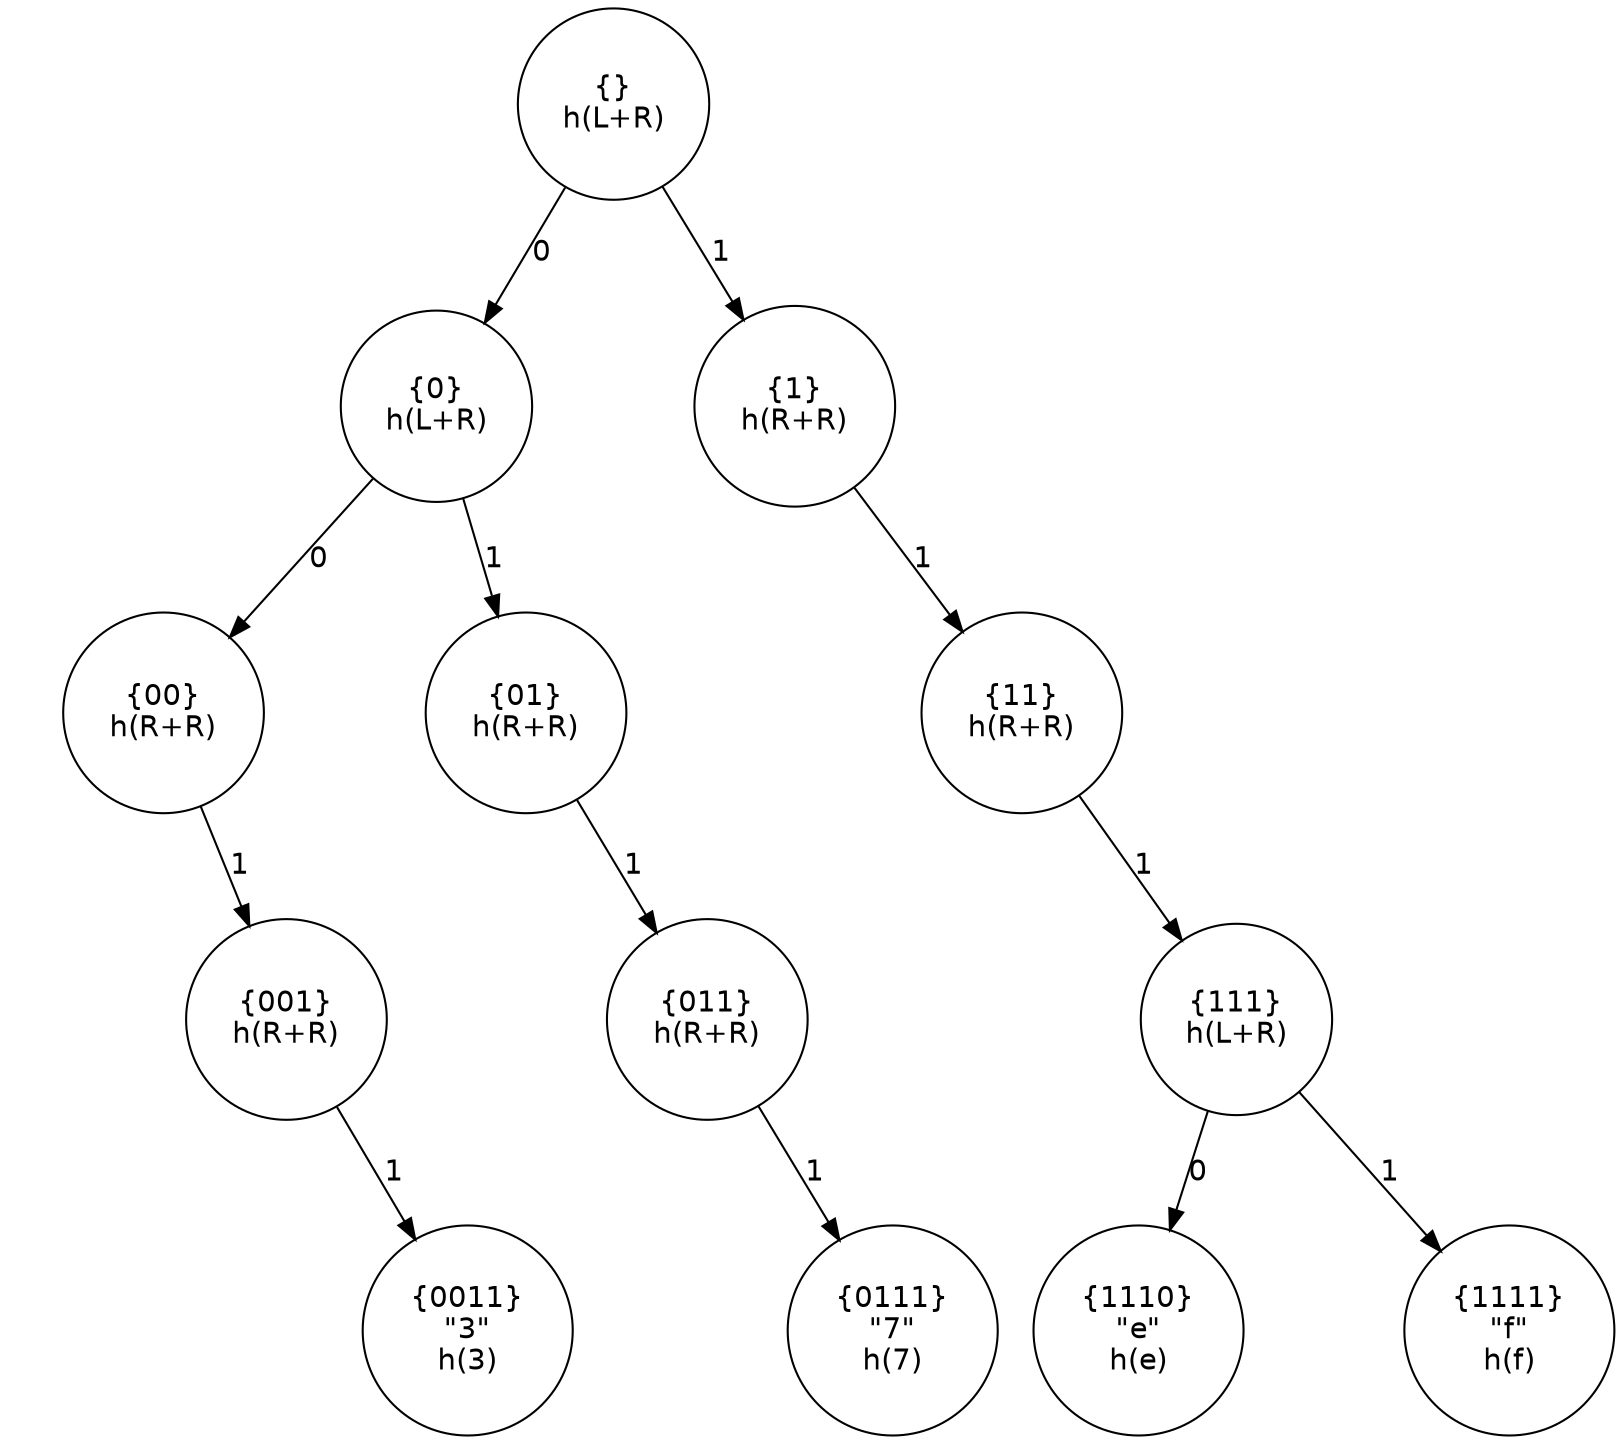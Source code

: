 digraph A {
	graph [fontname = "Helvetica"];
	node [fontname = "Helvetica",shape=circle,width=0.6];
	edge [fontname = "Helvetica"];

	n [label="{}\nh(L+R)"];
	n0 [label="{0}\nh(L+R)"];
	n1 [label="{1}\nh(R+R)"];

	n00 [label="{00}\nh(R+R)"];
	n001 [label="{001}\nh(R+R)"];
	n0011 [label="{0011}\n\"3\"\nh(3)"];

	n01 [label="{01}\nh(R+R)"];
	n011 [label="{011}\nh(R+R)"];
	n0111 [label="{0111}\n\"7\"\nh(7)"];

	n11 [label="{11}\nh(R+R)"];
	n111 [label="{111}\nh(L+R)"];
	n1111 [label="{1111}\n\"f\"\nh(f)"];

	n1110 [label="{1110}\n\"e\"\nh(e)"];

	n -> n0 [label="0"];
	mA [label="", width=0.1, style=invis];
	n -> mA [style=invis];
	n -> n1 [label="1"];
	{rank=same n0 -> mA -> n1 [style=invis]};

	n0 -> n00 [label="0"];
	mn0 [label="", width=0.1, style=invis];
	n0 -> mn0 [style=invis];
	n0 -> n01 [label="1"];
	{rank=same n00 -> mn0 -> n01 [style=invis]};

	n10 [label="", width=0.1, style=invis];
	n1 -> n10 [style=invis];
	mn1 [label="", width=0.1, style=invis];
	n1 -> mn1 [style=invis];
	n1 -> n11 [label="1"];
	{rank=same n10 -> mn1 -> n11 [style=invis]};

	n000 [label="", width=0.1, style=invis];
	n00 -> n000  [style=invis];
	mn00 [label="", width=0.1, style=invis];
	n00 -> mn00 [style=invis];
	n00 -> n001 [label="1"];
	{rank=same n000 -> mn00 -> n001 [style=invis]};

	n010 [label="", width=0.1, style=invis];
	n01 -> n010  [style=invis];
	mn01 [label="", width=0.1, style=invis];
	n01 -> mn01 [style=invis];
	n01 -> n011 [label="1"];
	{rank=same n010 -> mn01 -> n011 [style=invis]};

	n110 [label="", width=0.1, style=invis];
	n11 -> n110  [style=invis];
	mn11 [label="", width=0.1, style=invis];
	n11 -> mn11 [style=invis];
	n11 -> n111 [label="1"];
	{rank=same n110 -> mn11 -> n111 [style=invis]};

	n0010 [label="", width=0.1, style=invis];
	n001 -> n0010  [style=invis];
	mn001 [label="", width=0.1, style=invis];
	n001 -> mn001 [style=invis];
	n001 -> n0011 [label="1"];
	{rank=same n0010 -> mn001 -> n0011 [style=invis]};

	n0110 [label="", width=0.1, style=invis];
	n011 -> n0110  [style=invis];
	mn011 [label="", width=0.1, style=invis];
	n011 -> mn011 [style=invis];
	n011 -> n0111 [label="1"];
	{rank=same n0110 -> mn011 -> n0111 [style=invis]};

	n111 -> n1110 [label="0"];
	mn111 [label="", width=0.1, style=invis];
	n111 -> mn111 [style=invis];
	n111 -> n1111 [label="1"];
	{rank=same n1110 -> mn111 -> n1111 [style=invis]};
}

digraph B {
	graph [fontname = "Helvetica"];
	node [fontname = "Helvetica",shape=circle,width=0.6];
	edge [fontname = "Helvetica"];

	n [label="{}\nh(L+R)"];
	n0 [label="{0}\nh(L+R)"];
	n1 [label="{1}\nh(L+R)"];

	n00 [label="{00}\nh(R+R)"];
	n10 [label="{10}\nh(R+R)",color=red,fillcolor=lightgray,style=filled];
	n001 [label="{001}\nh(R+R)"];
	n0011 [label="{0011}\n\"3\"\nh(3)"];

	n101 [label="{101}\nh(R+R)",color=red,fillcolor=lightgray,style=filled];
	n1011 [label="{1011}\n\"b\"\nh(b)",color=red,fillcolor=lightgray,style=filled];


	n01 [label="{01}\nh(R+R)"];
	n011 [label="{011}\nh(R+R)"];
	n0111 [label="{0111}\n\"7\"\nh(7)"];

	n11 [label="{11}\nh(R+R)"];
	n111 [label="{111}\nh(L+R)"];
	n1111 [label="{1111}\n\"f\"\nh(f)"];

	n1110 [label="{1110}\n\"e\"\nh(e)"];

	n -> n0 [label="0"];
	mA [label="", width=0.1, style=invis];
	n -> mA [style=invis];
	n -> n1 [label="1"];
	{rank=same n0 -> mA -> n1 [style=invis]};

	n0 -> n00 [label="0"];
	mn0 [label="", width=0.1, style=invis];
	n0 -> mn0 [style=invis];
	n0 -> n01 [label="1"];
	{rank=same n00 -> mn0 -> n01 [style=invis]};

	n1 -> n10 [color=red];
	mn1 [label="", width=0.1, style=invis];
	n1 -> mn1 [style=invis];
	n1 -> n11 [label="1"];
	{rank=same n10 -> mn1 -> n11 [style=invis]};

	n000 [label="", width=0.1, style=invis];
	n00 -> n000  [style=invis];
	mn00 [label="", width=0.1, style=invis];
	n00 -> mn00 [style=invis];
	n00 -> n001 [label="1"];
	{rank=same n000 -> mn00 -> n001 [style=invis]};

	n010 [label="", width=0.1, style=invis];
	n01 -> n010  [style=invis];
	mn01 [label="", width=0.1, style=invis];
	n01 -> mn01 [style=invis];
	n01 -> n011 [label="1"];
	{rank=same n010 -> mn01 -> n011 [style=invis]};

	n110 [label="", width=0.1, style=invis];
	n11 -> n110  [style=invis];
	mn11 [label="", width=0.1, style=invis];
	n11 -> mn11 [style=invis];
	n11 -> n111 [label="1"];
	{rank=same n110 -> mn11 -> n111 [style=invis]};

	n100 [label="", width=0.1, style=invis];
	n10 -> n100  [style=invis];
	mn10 [label="", width=0.1, style=invis];
	n10 -> mn10 [style=invis];
	n10 -> n101 [label="1",color=red];
	{rank=same n100 -> mn10 -> n101 [style=invis]};

	n0010 [label="", width=0.1, style=invis];
	n001 -> n0010  [style=invis];
	mn001 [label="", width=0.1, style=invis];
	n001 -> mn001 [style=invis];
	n001 -> n0011 [label="1"];
	{rank=same n0010 -> mn001 -> n0011 [style=invis]};

	n0110 [label="", width=0.1, style=invis];
	n011 -> n0110  [style=invis];
	mn011 [label="", width=0.1, style=invis];
	n011 -> mn011 [style=invis];
	n011 -> n0111 [label="1"];
	{rank=same n0110 -> mn011 -> n0111 [style=invis]};

	n1010 [label="", width=0.1, style=invis];
	n101 -> n1010  [style=invis];
	mn101 [label="", width=0.1, style=invis];
	n101 -> mn101 [style=invis];
	n101 -> n1011 [label="1",color=red];
	{rank=same n1010 -> mn101 -> n1011 [style=invis]};

	n111 -> n1110 [label="0"];
	mn111 [label="", width=0.1, style=invis];
	n111 -> mn111 [style=invis];
	n111 -> n1111 [label="1"];
	{rank=same n1110 -> mn111 -> n1111 [style=invis]};
}

digraph C {
	graph [fontname = "Helvetica"];
	node [fontname = "Helvetica",shape=circle,width=0.6];
	edge [fontname = "Helvetica"];

	n [label="{}\nh(L+R)"];
	n0 [label="{0}\nh(L+R)"];
	
	n0011 [label="{0011}\n\"3\"\nh(3)"];

	n0111 [label="{0111}\n\"7\"\nh(7)"];

	n111 [label="{111}\nh(L+R)"];
	n1111 [label="{1111}\n\"f\"\nh(f)"];

	n1110 [label="{1110}\n\"e\"\nh(e)"];

	n -> n0 [label="0"];
	mA [label="", width=0.1, style=invis];
	n -> mA [style=invis];
	n -> n111 [label="111"];
	{rank=same n0 -> mA -> n111 [style=invis]};

	n0 -> n0011 [label="011"];
	mn0 [label="", width=0.1, style=invis];
	n0 -> mn0 [style=invis];
	n0 -> n0111 [label="111"];
	{rank=same n0011 -> mn0 -> n0111 [style=invis]};

	n111 -> n1110 [label="0"];
	mn111 [label="", width=0.1, style=invis];
	n111 -> mn111 [style=invis];
	n111 -> n1111 [label="1"];
	{rank=same n1110 -> mn111 -> n1111 [style=invis]};
}

digraph D {
	graph [fontname = "Helvetica"];
	node [fontname = "Helvetica",shape=circle,width=0.6];
	edge [fontname = "Helvetica"];

	n [label="{}\nh(L+R)"];
	n0 [label="{0}\nh(L+R)"];
	n1 [label="{1}\nh(L+R)",color=red,fillcolor=lightgray,style=filled];
	n0011 [label="{0011}\n\"3\"\nh(3)"];
	n1011 [label="{1011}\n\"b\"\nh(b)",color=red,fillcolor=lightgray,style=filled];
	n0111 [label="{0111}\n\"7\"\nh(7)"];
	n111 [label="{111}\nh(L+R)"];
	n1111 [label="{1111}\n\"f\"\nh(f)"];
	n1110 [label="{1110}\n\"e\"\nh(e)"];

	n -> n0 [label="0"];
	mA [label="", width=0.1, style=invis];
	n -> mA [style=invis];
	n -> n1 [label="1"];
	{rank=same n0 -> mA -> n1 [style=invis]};

	n0 -> n0011 [label="011"];
	mn0 [label="", width=0.1, style=invis];
	n0 -> mn0 [style=invis];
	n0 -> n0111 [label="111"];
	{rank=same n0011 -> mn0 -> n0111 [style=invis]};

	n1 -> n1011 [label="011",color=red];
	mn1 [label="", width=0.1, style=invis];
	n1 -> mn1 [style=invis];
	n1 -> n111 [label="11"];
	{rank=same n1011 -> mn1 -> n111 [style=invis]};

	n111 -> n1110 [label="0"];
	mn111 [label="", width=0.1, style=invis];
	n111 -> mn111 [style=invis];
	n111 -> n1111 [label="1"];
	{rank=same n1110 -> mn111 -> n1111 [style=invis]};
}

